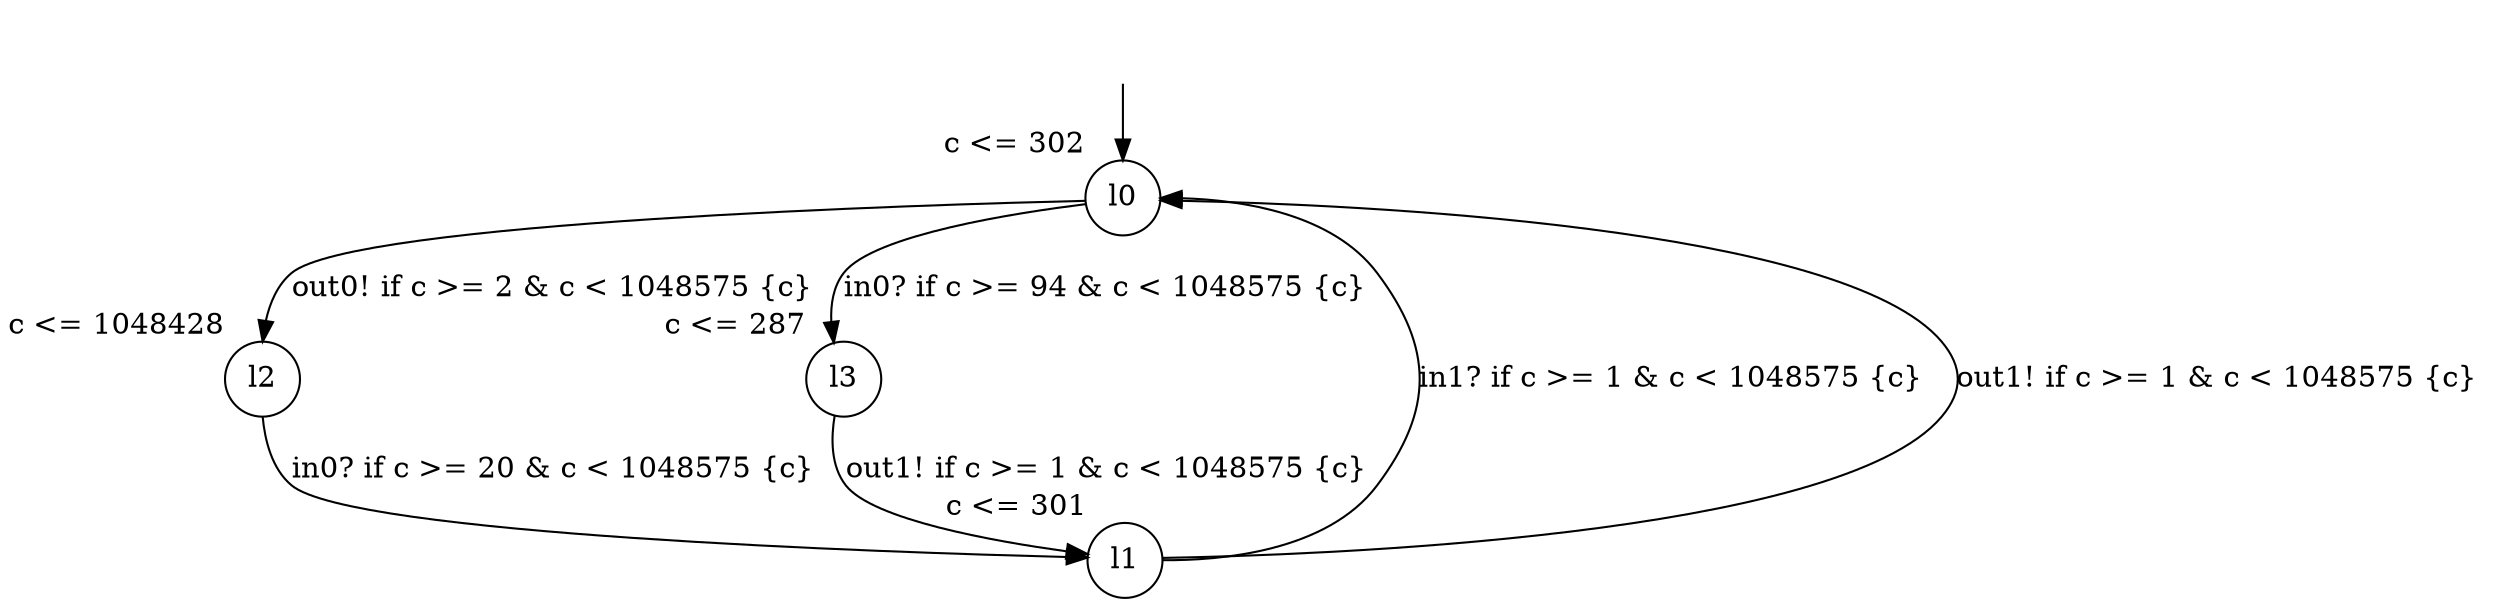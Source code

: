 digraph g {
__start0 [label="" shape="none"];
l0 [shape="circle" margin=0 label="l0", xlabel="c <= 302"];
l1 [shape="circle" margin=0 label="l1", xlabel="c <= 301"];
l2 [shape="circle" margin=0 label="l2", xlabel="c <= 1048428"];
l3 [shape="circle" margin=0 label="l3", xlabel="c <= 287"];
l0 -> l2 [label="out0! if c >= 2 & c < 1048575 {c} "];
l0 -> l3 [label="in0? if c >= 94 & c < 1048575 {c} "];
l1 -> l0 [label="in1? if c >= 1 & c < 1048575 {c} "];
l1 -> l0 [label="out1! if c >= 1 & c < 1048575 {c} "];
l2 -> l1 [label="in0? if c >= 20 & c < 1048575 {c} "];
l3 -> l1 [label="out1! if c >= 1 & c < 1048575 {c} "];
__start0 -> l0;
}
